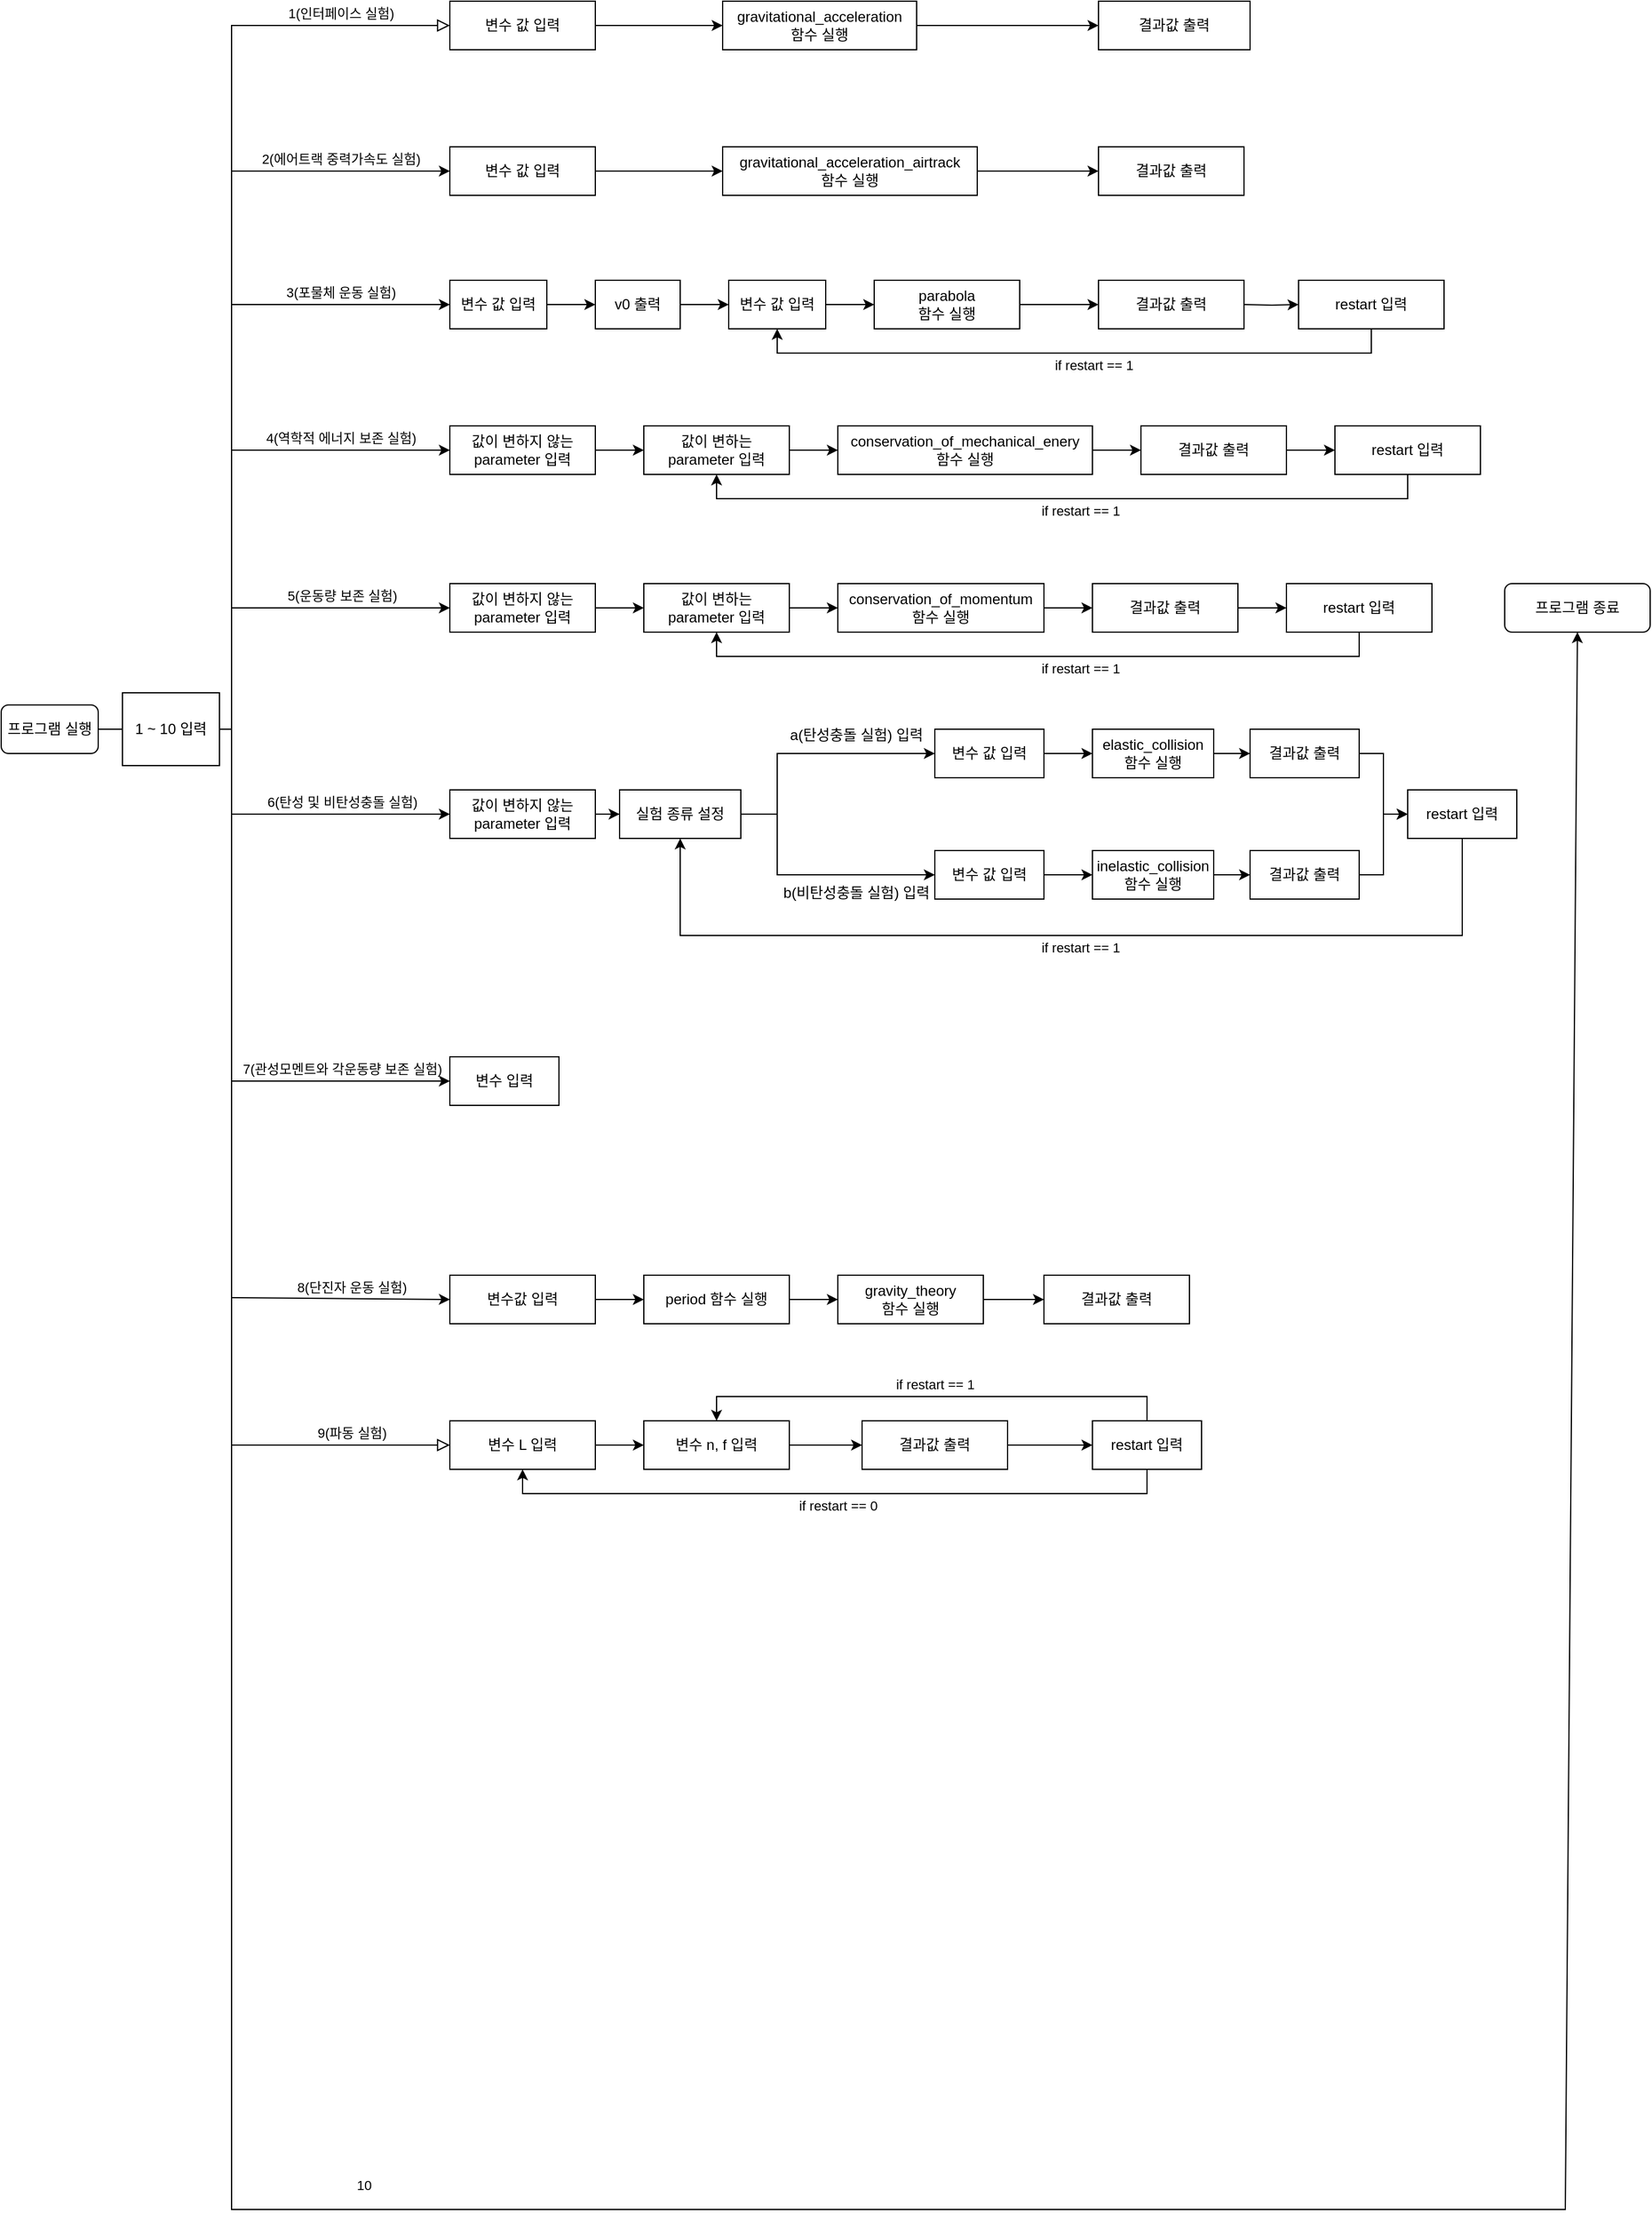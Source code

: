 <mxfile version="24.2.3" type="github">
  <diagram id="C5RBs43oDa-KdzZeNtuy" name="Page-1">
    <mxGraphModel dx="1603" dy="894" grid="1" gridSize="10" guides="1" tooltips="1" connect="1" arrows="1" fold="1" page="1" pageScale="1" pageWidth="690" pageHeight="980" math="0" shadow="0">
      <root>
        <mxCell id="WIyWlLk6GJQsqaUBKTNV-0" />
        <mxCell id="WIyWlLk6GJQsqaUBKTNV-1" parent="WIyWlLk6GJQsqaUBKTNV-0" />
        <mxCell id="WIyWlLk6GJQsqaUBKTNV-2" value="" style="rounded=0;html=1;jettySize=auto;orthogonalLoop=1;fontSize=11;endArrow=block;endFill=0;endSize=8;strokeWidth=1;shadow=0;labelBackgroundColor=none;edgeStyle=orthogonalEdgeStyle;" parent="WIyWlLk6GJQsqaUBKTNV-1" source="WIyWlLk6GJQsqaUBKTNV-3" edge="1">
          <mxGeometry relative="1" as="geometry">
            <mxPoint x="160" y="690" as="targetPoint" />
          </mxGeometry>
        </mxCell>
        <mxCell id="WIyWlLk6GJQsqaUBKTNV-3" value="프로그램 실행" style="rounded=1;whiteSpace=wrap;html=1;fontSize=12;glass=0;strokeWidth=1;shadow=0;" parent="WIyWlLk6GJQsqaUBKTNV-1" vertex="1">
          <mxGeometry x="10" y="670" width="80" height="40" as="geometry" />
        </mxCell>
        <mxCell id="WIyWlLk6GJQsqaUBKTNV-5" value="" style="edgeStyle=orthogonalEdgeStyle;rounded=0;html=1;jettySize=auto;orthogonalLoop=1;fontSize=11;endArrow=block;endFill=0;endSize=8;strokeWidth=1;shadow=0;labelBackgroundColor=none;entryX=0;entryY=0.5;entryDx=0;entryDy=0;exitX=1;exitY=0.5;exitDx=0;exitDy=0;" parent="WIyWlLk6GJQsqaUBKTNV-1" edge="1" target="WIyWlLk6GJQsqaUBKTNV-7" source="vzKUUmcyO4X9Xhw-Ob6t-32">
          <mxGeometry y="10" relative="1" as="geometry">
            <mxPoint as="offset" />
            <mxPoint x="200" y="560" as="sourcePoint" />
            <mxPoint x="280" y="110" as="targetPoint" />
            <Array as="points">
              <mxPoint x="200" y="690" />
              <mxPoint x="200" y="110" />
            </Array>
          </mxGeometry>
        </mxCell>
        <mxCell id="vzKUUmcyO4X9Xhw-Ob6t-40" style="edgeStyle=orthogonalEdgeStyle;rounded=0;orthogonalLoop=1;jettySize=auto;html=1;exitX=1;exitY=0.5;exitDx=0;exitDy=0;entryX=0;entryY=0.5;entryDx=0;entryDy=0;" parent="WIyWlLk6GJQsqaUBKTNV-1" source="WIyWlLk6GJQsqaUBKTNV-7" target="vzKUUmcyO4X9Xhw-Ob6t-39" edge="1">
          <mxGeometry relative="1" as="geometry" />
        </mxCell>
        <mxCell id="WIyWlLk6GJQsqaUBKTNV-7" value="변수 값 입력" style="rounded=0;whiteSpace=wrap;html=1;fontSize=12;glass=0;strokeWidth=1;shadow=0;" parent="WIyWlLk6GJQsqaUBKTNV-1" vertex="1">
          <mxGeometry x="380" y="90" width="120" height="40" as="geometry" />
        </mxCell>
        <mxCell id="vzKUUmcyO4X9Xhw-Ob6t-4" value="" style="rounded=0;html=1;jettySize=auto;orthogonalLoop=1;fontSize=11;endArrow=block;endFill=0;endSize=8;strokeWidth=1;shadow=0;labelBackgroundColor=none;edgeStyle=orthogonalEdgeStyle;exitX=1;exitY=0.5;exitDx=0;exitDy=0;entryX=0;entryY=0.5;entryDx=0;entryDy=0;" parent="WIyWlLk6GJQsqaUBKTNV-1" source="vzKUUmcyO4X9Xhw-Ob6t-32" target="vzKUUmcyO4X9Xhw-Ob6t-3" edge="1">
          <mxGeometry y="20" relative="1" as="geometry">
            <mxPoint as="offset" />
            <mxPoint x="200" y="720" as="sourcePoint" />
            <mxPoint x="130" y="190" as="targetPoint" />
            <Array as="points">
              <mxPoint x="200" y="690" />
              <mxPoint x="200" y="1280" />
            </Array>
          </mxGeometry>
        </mxCell>
        <mxCell id="ZHszuMVohtlVknCxv1Yf-81" style="edgeStyle=orthogonalEdgeStyle;rounded=0;orthogonalLoop=1;jettySize=auto;html=1;entryX=0;entryY=0.5;entryDx=0;entryDy=0;" edge="1" parent="WIyWlLk6GJQsqaUBKTNV-1" source="vzKUUmcyO4X9Xhw-Ob6t-3" target="ZHszuMVohtlVknCxv1Yf-80">
          <mxGeometry relative="1" as="geometry" />
        </mxCell>
        <mxCell id="vzKUUmcyO4X9Xhw-Ob6t-3" value="변수 L 입력" style="rounded=0;whiteSpace=wrap;html=1;fontSize=12;glass=0;strokeWidth=1;shadow=0;" parent="WIyWlLk6GJQsqaUBKTNV-1" vertex="1">
          <mxGeometry x="380" y="1260" width="120" height="40" as="geometry" />
        </mxCell>
        <mxCell id="ZHszuMVohtlVknCxv1Yf-7" style="edgeStyle=orthogonalEdgeStyle;rounded=0;orthogonalLoop=1;jettySize=auto;html=1;exitX=1;exitY=0.5;exitDx=0;exitDy=0;entryX=0;entryY=0.5;entryDx=0;entryDy=0;" edge="1" parent="WIyWlLk6GJQsqaUBKTNV-1" source="vzKUUmcyO4X9Xhw-Ob6t-5" target="ZHszuMVohtlVknCxv1Yf-9">
          <mxGeometry relative="1" as="geometry">
            <mxPoint x="570" y="340" as="targetPoint" />
          </mxGeometry>
        </mxCell>
        <mxCell id="vzKUUmcyO4X9Xhw-Ob6t-5" value="변수 값 입력" style="rounded=0;whiteSpace=wrap;html=1;fontSize=12;glass=0;strokeWidth=1;shadow=0;" parent="WIyWlLk6GJQsqaUBKTNV-1" vertex="1">
          <mxGeometry x="380" y="320" width="80" height="40" as="geometry" />
        </mxCell>
        <mxCell id="vzKUUmcyO4X9Xhw-Ob6t-6" value="변수 입력" style="rounded=0;whiteSpace=wrap;html=1;fontSize=12;glass=0;strokeWidth=1;shadow=0;" parent="WIyWlLk6GJQsqaUBKTNV-1" vertex="1">
          <mxGeometry x="380" y="960" width="90" height="40" as="geometry" />
        </mxCell>
        <mxCell id="vzKUUmcyO4X9Xhw-Ob6t-44" style="edgeStyle=orthogonalEdgeStyle;rounded=0;orthogonalLoop=1;jettySize=auto;html=1;exitX=1;exitY=0.5;exitDx=0;exitDy=0;entryX=0;entryY=0.5;entryDx=0;entryDy=0;" parent="WIyWlLk6GJQsqaUBKTNV-1" source="vzKUUmcyO4X9Xhw-Ob6t-7" target="vzKUUmcyO4X9Xhw-Ob6t-43" edge="1">
          <mxGeometry relative="1" as="geometry" />
        </mxCell>
        <mxCell id="vzKUUmcyO4X9Xhw-Ob6t-7" value="변수 값 입력" style="rounded=0;whiteSpace=wrap;html=1;fontSize=12;glass=0;strokeWidth=1;shadow=0;" parent="WIyWlLk6GJQsqaUBKTNV-1" vertex="1">
          <mxGeometry x="380" y="210" width="120" height="40" as="geometry" />
        </mxCell>
        <mxCell id="ZHszuMVohtlVknCxv1Yf-56" style="edgeStyle=orthogonalEdgeStyle;rounded=0;orthogonalLoop=1;jettySize=auto;html=1;entryX=0;entryY=0.5;entryDx=0;entryDy=0;" edge="1" parent="WIyWlLk6GJQsqaUBKTNV-1" source="vzKUUmcyO4X9Xhw-Ob6t-8" target="ZHszuMVohtlVknCxv1Yf-55">
          <mxGeometry relative="1" as="geometry" />
        </mxCell>
        <mxCell id="vzKUUmcyO4X9Xhw-Ob6t-8" value="&lt;div&gt;값이 변하지 않는&lt;/div&gt;&lt;div&gt;parameter 입력&lt;br&gt;&lt;/div&gt;" style="rounded=0;whiteSpace=wrap;html=1;fontSize=12;glass=0;strokeWidth=1;shadow=0;" parent="WIyWlLk6GJQsqaUBKTNV-1" vertex="1">
          <mxGeometry x="380" y="740" width="120" height="40" as="geometry" />
        </mxCell>
        <mxCell id="ZHszuMVohtlVknCxv1Yf-74" style="edgeStyle=orthogonalEdgeStyle;rounded=0;orthogonalLoop=1;jettySize=auto;html=1;entryX=0;entryY=0.5;entryDx=0;entryDy=0;" edge="1" parent="WIyWlLk6GJQsqaUBKTNV-1" source="vzKUUmcyO4X9Xhw-Ob6t-10" target="ZHszuMVohtlVknCxv1Yf-73">
          <mxGeometry relative="1" as="geometry" />
        </mxCell>
        <mxCell id="vzKUUmcyO4X9Xhw-Ob6t-10" value="변수값 입력" style="rounded=0;whiteSpace=wrap;html=1;fontSize=12;glass=0;strokeWidth=1;shadow=0;" parent="WIyWlLk6GJQsqaUBKTNV-1" vertex="1">
          <mxGeometry x="380" y="1140" width="120" height="40" as="geometry" />
        </mxCell>
        <mxCell id="ZHszuMVohtlVknCxv1Yf-26" style="edgeStyle=orthogonalEdgeStyle;rounded=0;orthogonalLoop=1;jettySize=auto;html=1;exitX=1;exitY=0.5;exitDx=0;exitDy=0;entryX=0;entryY=0.5;entryDx=0;entryDy=0;" edge="1" parent="WIyWlLk6GJQsqaUBKTNV-1" source="vzKUUmcyO4X9Xhw-Ob6t-11" target="ZHszuMVohtlVknCxv1Yf-23">
          <mxGeometry relative="1" as="geometry" />
        </mxCell>
        <mxCell id="vzKUUmcyO4X9Xhw-Ob6t-11" value="&lt;div&gt;값이 변하지 않는&lt;/div&gt;&lt;div&gt;parameter 입력&lt;br&gt;&lt;/div&gt;" style="rounded=0;whiteSpace=wrap;html=1;fontSize=12;glass=0;strokeWidth=1;shadow=0;" parent="WIyWlLk6GJQsqaUBKTNV-1" vertex="1">
          <mxGeometry x="380" y="440" width="120" height="40" as="geometry" />
        </mxCell>
        <mxCell id="vzKUUmcyO4X9Xhw-Ob6t-16" value="" style="endArrow=classic;html=1;rounded=0;entryX=0;entryY=0.5;entryDx=0;entryDy=0;" parent="WIyWlLk6GJQsqaUBKTNV-1" target="vzKUUmcyO4X9Xhw-Ob6t-7" edge="1">
          <mxGeometry width="50" height="50" relative="1" as="geometry">
            <mxPoint x="200" y="230" as="sourcePoint" />
            <mxPoint x="440" y="620" as="targetPoint" />
          </mxGeometry>
        </mxCell>
        <mxCell id="vzKUUmcyO4X9Xhw-Ob6t-18" value="2(에어트랙 중력가속도 실험)" style="edgeLabel;html=1;align=center;verticalAlign=middle;resizable=0;points=[];fontSize=11;" parent="vzKUUmcyO4X9Xhw-Ob6t-16" vertex="1" connectable="0">
          <mxGeometry x="0.375" y="1" relative="1" as="geometry">
            <mxPoint x="-34" y="-9" as="offset" />
          </mxGeometry>
        </mxCell>
        <mxCell id="vzKUUmcyO4X9Xhw-Ob6t-24" value="&lt;font style=&quot;font-size: 11px;&quot;&gt;1(인터페이스 실험)&lt;br&gt;&lt;/font&gt;" style="edgeLabel;html=1;align=center;verticalAlign=middle;resizable=0;points=[];" parent="vzKUUmcyO4X9Xhw-Ob6t-16" vertex="1" connectable="0">
          <mxGeometry x="0.375" y="1" relative="1" as="geometry">
            <mxPoint x="-34" y="-129" as="offset" />
          </mxGeometry>
        </mxCell>
        <mxCell id="vzKUUmcyO4X9Xhw-Ob6t-26" value="4(역학적 에너지 보존 실험)" style="edgeLabel;html=1;align=center;verticalAlign=middle;resizable=0;points=[];" parent="vzKUUmcyO4X9Xhw-Ob6t-16" vertex="1" connectable="0">
          <mxGeometry x="0.375" y="1" relative="1" as="geometry">
            <mxPoint x="-34" y="221" as="offset" />
          </mxGeometry>
        </mxCell>
        <mxCell id="vzKUUmcyO4X9Xhw-Ob6t-27" value="5(운동량 보존 실험)" style="edgeLabel;html=1;align=center;verticalAlign=middle;resizable=0;points=[];" parent="vzKUUmcyO4X9Xhw-Ob6t-16" vertex="1" connectable="0">
          <mxGeometry x="0.375" y="1" relative="1" as="geometry">
            <mxPoint x="-33" y="351" as="offset" />
          </mxGeometry>
        </mxCell>
        <mxCell id="vzKUUmcyO4X9Xhw-Ob6t-28" value="6(탄성 및 비탄성충돌 실험)" style="edgeLabel;html=1;align=center;verticalAlign=middle;resizable=0;points=[];" parent="vzKUUmcyO4X9Xhw-Ob6t-16" vertex="1" connectable="0">
          <mxGeometry x="0.375" y="1" relative="1" as="geometry">
            <mxPoint x="-33" y="521" as="offset" />
          </mxGeometry>
        </mxCell>
        <mxCell id="vzKUUmcyO4X9Xhw-Ob6t-29" value="7(관성모멘트와 각운동량 보존 실험)" style="edgeLabel;html=1;align=center;verticalAlign=middle;resizable=0;points=[];" parent="vzKUUmcyO4X9Xhw-Ob6t-16" vertex="1" connectable="0">
          <mxGeometry x="0.375" y="1" relative="1" as="geometry">
            <mxPoint x="-33" y="741" as="offset" />
          </mxGeometry>
        </mxCell>
        <mxCell id="vzKUUmcyO4X9Xhw-Ob6t-30" value="8(단진자 운동 실험)" style="edgeLabel;html=1;align=center;verticalAlign=middle;resizable=0;points=[];" parent="vzKUUmcyO4X9Xhw-Ob6t-16" vertex="1" connectable="0">
          <mxGeometry x="0.375" y="1" relative="1" as="geometry">
            <mxPoint x="-25" y="921" as="offset" />
          </mxGeometry>
        </mxCell>
        <mxCell id="vzKUUmcyO4X9Xhw-Ob6t-31" value="9(파동 실험)" style="edgeLabel;html=1;align=center;verticalAlign=middle;resizable=0;points=[];" parent="vzKUUmcyO4X9Xhw-Ob6t-16" vertex="1" connectable="0">
          <mxGeometry x="0.375" y="1" relative="1" as="geometry">
            <mxPoint x="-25" y="1041" as="offset" />
          </mxGeometry>
        </mxCell>
        <mxCell id="vzKUUmcyO4X9Xhw-Ob6t-25" value="3(포물체 운동 실험)" style="edgeLabel;html=1;align=center;verticalAlign=middle;resizable=0;points=[];" parent="vzKUUmcyO4X9Xhw-Ob6t-16" vertex="1" connectable="0">
          <mxGeometry x="0.375" y="1" relative="1" as="geometry">
            <mxPoint x="-34" y="101" as="offset" />
          </mxGeometry>
        </mxCell>
        <mxCell id="vzKUUmcyO4X9Xhw-Ob6t-38" value="10" style="edgeLabel;html=1;align=center;verticalAlign=middle;resizable=0;points=[];" parent="vzKUUmcyO4X9Xhw-Ob6t-16" vertex="1" connectable="0">
          <mxGeometry x="0.375" y="1" relative="1" as="geometry">
            <mxPoint x="-15" y="1661" as="offset" />
          </mxGeometry>
        </mxCell>
        <mxCell id="vzKUUmcyO4X9Xhw-Ob6t-17" value="" style="endArrow=classic;html=1;rounded=0;entryX=0;entryY=0.5;entryDx=0;entryDy=0;" parent="WIyWlLk6GJQsqaUBKTNV-1" edge="1" target="vzKUUmcyO4X9Xhw-Ob6t-5">
          <mxGeometry width="50" height="50" relative="1" as="geometry">
            <mxPoint x="200" y="340" as="sourcePoint" />
            <mxPoint x="280" y="343.5" as="targetPoint" />
          </mxGeometry>
        </mxCell>
        <mxCell id="vzKUUmcyO4X9Xhw-Ob6t-19" value="" style="endArrow=classic;html=1;rounded=0;entryX=0;entryY=0.5;entryDx=0;entryDy=0;" parent="WIyWlLk6GJQsqaUBKTNV-1" target="ZHszuMVohtlVknCxv1Yf-34" edge="1">
          <mxGeometry width="50" height="50" relative="1" as="geometry">
            <mxPoint x="200" y="590" as="sourcePoint" />
            <mxPoint x="380" y="590" as="targetPoint" />
          </mxGeometry>
        </mxCell>
        <mxCell id="vzKUUmcyO4X9Xhw-Ob6t-20" value="" style="endArrow=classic;html=1;rounded=0;entryX=0;entryY=0.5;entryDx=0;entryDy=0;" parent="WIyWlLk6GJQsqaUBKTNV-1" edge="1" target="vzKUUmcyO4X9Xhw-Ob6t-11">
          <mxGeometry width="50" height="50" relative="1" as="geometry">
            <mxPoint x="200" y="460" as="sourcePoint" />
            <mxPoint x="280" y="464.5" as="targetPoint" />
          </mxGeometry>
        </mxCell>
        <mxCell id="vzKUUmcyO4X9Xhw-Ob6t-21" value="" style="endArrow=classic;html=1;rounded=0;entryX=0;entryY=0.5;entryDx=0;entryDy=0;" parent="WIyWlLk6GJQsqaUBKTNV-1" edge="1" target="vzKUUmcyO4X9Xhw-Ob6t-8">
          <mxGeometry width="50" height="50" relative="1" as="geometry">
            <mxPoint x="200" y="760" as="sourcePoint" />
            <mxPoint x="280" y="756.5" as="targetPoint" />
          </mxGeometry>
        </mxCell>
        <mxCell id="vzKUUmcyO4X9Xhw-Ob6t-22" value="" style="endArrow=classic;html=1;rounded=0;entryX=0;entryY=0.5;entryDx=0;entryDy=0;" parent="WIyWlLk6GJQsqaUBKTNV-1" edge="1" target="vzKUUmcyO4X9Xhw-Ob6t-6">
          <mxGeometry width="50" height="50" relative="1" as="geometry">
            <mxPoint x="200" y="980" as="sourcePoint" />
            <mxPoint x="280" y="978.5" as="targetPoint" />
          </mxGeometry>
        </mxCell>
        <mxCell id="vzKUUmcyO4X9Xhw-Ob6t-23" value="" style="endArrow=classic;html=1;rounded=0;entryX=0;entryY=0.5;entryDx=0;entryDy=0;" parent="WIyWlLk6GJQsqaUBKTNV-1" edge="1" target="vzKUUmcyO4X9Xhw-Ob6t-10">
          <mxGeometry width="50" height="50" relative="1" as="geometry">
            <mxPoint x="200" y="1158.5" as="sourcePoint" />
            <mxPoint x="280" y="1159.5" as="targetPoint" />
          </mxGeometry>
        </mxCell>
        <mxCell id="vzKUUmcyO4X9Xhw-Ob6t-32" value="1 ~ 10 입력" style="rounded=0;whiteSpace=wrap;html=1;" parent="WIyWlLk6GJQsqaUBKTNV-1" vertex="1">
          <mxGeometry x="110" y="660" width="80" height="60" as="geometry" />
        </mxCell>
        <mxCell id="vzKUUmcyO4X9Xhw-Ob6t-33" value="프로그램 종료" style="rounded=1;whiteSpace=wrap;html=1;fontSize=12;glass=0;strokeWidth=1;shadow=0;" parent="WIyWlLk6GJQsqaUBKTNV-1" vertex="1">
          <mxGeometry x="1250" y="570" width="120" height="40" as="geometry" />
        </mxCell>
        <mxCell id="vzKUUmcyO4X9Xhw-Ob6t-34" value="" style="endArrow=classic;html=1;rounded=0;entryX=0.5;entryY=1;entryDx=0;entryDy=0;" parent="WIyWlLk6GJQsqaUBKTNV-1" target="vzKUUmcyO4X9Xhw-Ob6t-33" edge="1">
          <mxGeometry width="50" height="50" relative="1" as="geometry">
            <mxPoint x="200" y="690" as="sourcePoint" />
            <mxPoint x="400" y="880" as="targetPoint" />
            <Array as="points">
              <mxPoint x="200" y="1910" />
              <mxPoint x="1300" y="1910" />
            </Array>
          </mxGeometry>
        </mxCell>
        <mxCell id="ZHszuMVohtlVknCxv1Yf-1" value="" style="edgeStyle=orthogonalEdgeStyle;rounded=0;orthogonalLoop=1;jettySize=auto;html=1;entryX=0;entryY=0.5;entryDx=0;entryDy=0;" edge="1" parent="WIyWlLk6GJQsqaUBKTNV-1" source="vzKUUmcyO4X9Xhw-Ob6t-39" target="ZHszuMVohtlVknCxv1Yf-2">
          <mxGeometry relative="1" as="geometry">
            <mxPoint x="915" y="110" as="targetPoint" />
          </mxGeometry>
        </mxCell>
        <mxCell id="vzKUUmcyO4X9Xhw-Ob6t-39" value="gravitational_acceleration&lt;div&gt;함수 실행&lt;br&gt;&lt;/div&gt;" style="rounded=0;whiteSpace=wrap;html=1;fontSize=12;glass=0;strokeWidth=1;shadow=0;" parent="WIyWlLk6GJQsqaUBKTNV-1" vertex="1">
          <mxGeometry x="605" y="90" width="160" height="40" as="geometry" />
        </mxCell>
        <mxCell id="ZHszuMVohtlVknCxv1Yf-4" style="edgeStyle=orthogonalEdgeStyle;rounded=0;orthogonalLoop=1;jettySize=auto;html=1;exitX=1;exitY=0.5;exitDx=0;exitDy=0;entryX=0;entryY=0.5;entryDx=0;entryDy=0;" edge="1" parent="WIyWlLk6GJQsqaUBKTNV-1" source="vzKUUmcyO4X9Xhw-Ob6t-43" target="ZHszuMVohtlVknCxv1Yf-3">
          <mxGeometry relative="1" as="geometry" />
        </mxCell>
        <mxCell id="vzKUUmcyO4X9Xhw-Ob6t-43" value="&lt;div&gt;gravitational_acceleration_airtrack&lt;br&gt;&lt;/div&gt;&lt;div&gt;함수 실행&lt;br&gt;&lt;/div&gt;" style="rounded=0;whiteSpace=wrap;html=1;fontSize=12;glass=0;strokeWidth=1;shadow=0;" parent="WIyWlLk6GJQsqaUBKTNV-1" vertex="1">
          <mxGeometry x="605" y="210" width="210" height="40" as="geometry" />
        </mxCell>
        <mxCell id="ZHszuMVohtlVknCxv1Yf-2" value="결과값 출력" style="rounded=0;whiteSpace=wrap;html=1;fontSize=12;glass=0;strokeWidth=1;shadow=0;" vertex="1" parent="WIyWlLk6GJQsqaUBKTNV-1">
          <mxGeometry x="915" y="90" width="125" height="40" as="geometry" />
        </mxCell>
        <mxCell id="ZHszuMVohtlVknCxv1Yf-3" value="결과값 출력" style="rounded=0;whiteSpace=wrap;html=1;fontSize=12;glass=0;strokeWidth=1;shadow=0;" vertex="1" parent="WIyWlLk6GJQsqaUBKTNV-1">
          <mxGeometry x="915" y="210" width="120" height="40" as="geometry" />
        </mxCell>
        <mxCell id="ZHszuMVohtlVknCxv1Yf-8" style="edgeStyle=orthogonalEdgeStyle;rounded=0;orthogonalLoop=1;jettySize=auto;html=1;exitX=1;exitY=0.5;exitDx=0;exitDy=0;entryX=0;entryY=0.5;entryDx=0;entryDy=0;" edge="1" parent="WIyWlLk6GJQsqaUBKTNV-1" source="ZHszuMVohtlVknCxv1Yf-5" target="ZHszuMVohtlVknCxv1Yf-22">
          <mxGeometry relative="1" as="geometry">
            <mxPoint x="910" y="340" as="targetPoint" />
          </mxGeometry>
        </mxCell>
        <mxCell id="ZHszuMVohtlVknCxv1Yf-5" value="&lt;div&gt;parabola&lt;/div&gt;&lt;div&gt;함수 실행&lt;/div&gt;" style="rounded=0;whiteSpace=wrap;html=1;fontSize=12;glass=0;strokeWidth=1;shadow=0;" vertex="1" parent="WIyWlLk6GJQsqaUBKTNV-1">
          <mxGeometry x="730" y="320" width="120" height="40" as="geometry" />
        </mxCell>
        <mxCell id="ZHszuMVohtlVknCxv1Yf-17" style="edgeStyle=orthogonalEdgeStyle;rounded=0;orthogonalLoop=1;jettySize=auto;html=1;exitX=0.5;exitY=1;exitDx=0;exitDy=0;entryX=0.5;entryY=1;entryDx=0;entryDy=0;" edge="1" parent="WIyWlLk6GJQsqaUBKTNV-1" source="ZHszuMVohtlVknCxv1Yf-20" target="ZHszuMVohtlVknCxv1Yf-11">
          <mxGeometry relative="1" as="geometry" />
        </mxCell>
        <mxCell id="ZHszuMVohtlVknCxv1Yf-18" value="if restart == 1" style="edgeLabel;html=1;align=center;verticalAlign=middle;resizable=0;points=[];" vertex="1" connectable="0" parent="ZHszuMVohtlVknCxv1Yf-17">
          <mxGeometry x="-0.097" y="-1" relative="1" as="geometry">
            <mxPoint x="-10" y="11" as="offset" />
          </mxGeometry>
        </mxCell>
        <mxCell id="ZHszuMVohtlVknCxv1Yf-32" value="if restart == 1" style="edgeLabel;html=1;align=center;verticalAlign=middle;resizable=0;points=[];" vertex="1" connectable="0" parent="ZHszuMVohtlVknCxv1Yf-17">
          <mxGeometry x="-0.097" y="-1" relative="1" as="geometry">
            <mxPoint x="-21" y="131" as="offset" />
          </mxGeometry>
        </mxCell>
        <mxCell id="ZHszuMVohtlVknCxv1Yf-72" value="if restart == 1" style="edgeLabel;html=1;align=center;verticalAlign=middle;resizable=0;points=[];" vertex="1" connectable="0" parent="ZHszuMVohtlVknCxv1Yf-17">
          <mxGeometry x="-0.097" y="-1" relative="1" as="geometry">
            <mxPoint x="-21" y="491" as="offset" />
          </mxGeometry>
        </mxCell>
        <mxCell id="ZHszuMVohtlVknCxv1Yf-79" value="if restart == 1" style="edgeLabel;html=1;align=center;verticalAlign=middle;resizable=0;points=[];" vertex="1" connectable="0" parent="ZHszuMVohtlVknCxv1Yf-17">
          <mxGeometry x="-0.097" y="-1" relative="1" as="geometry">
            <mxPoint x="-21" y="261" as="offset" />
          </mxGeometry>
        </mxCell>
        <mxCell id="ZHszuMVohtlVknCxv1Yf-88" value="if restart == 1" style="edgeLabel;html=1;align=center;verticalAlign=middle;resizable=0;points=[];" vertex="1" connectable="0" parent="ZHszuMVohtlVknCxv1Yf-17">
          <mxGeometry x="-0.097" y="-1" relative="1" as="geometry">
            <mxPoint x="-141" y="851" as="offset" />
          </mxGeometry>
        </mxCell>
        <mxCell id="ZHszuMVohtlVknCxv1Yf-89" value="if restart == 0" style="edgeLabel;html=1;align=center;verticalAlign=middle;resizable=0;points=[];" vertex="1" connectable="0" parent="ZHszuMVohtlVknCxv1Yf-17">
          <mxGeometry x="-0.097" y="-1" relative="1" as="geometry">
            <mxPoint x="-221" y="951" as="offset" />
          </mxGeometry>
        </mxCell>
        <mxCell id="ZHszuMVohtlVknCxv1Yf-21" style="edgeStyle=orthogonalEdgeStyle;rounded=0;orthogonalLoop=1;jettySize=auto;html=1;entryX=0;entryY=0.5;entryDx=0;entryDy=0;" edge="1" parent="WIyWlLk6GJQsqaUBKTNV-1" target="ZHszuMVohtlVknCxv1Yf-20">
          <mxGeometry relative="1" as="geometry">
            <mxPoint x="1035" y="340" as="sourcePoint" />
          </mxGeometry>
        </mxCell>
        <mxCell id="ZHszuMVohtlVknCxv1Yf-12" style="edgeStyle=orthogonalEdgeStyle;rounded=0;orthogonalLoop=1;jettySize=auto;html=1;entryX=0;entryY=0.5;entryDx=0;entryDy=0;" edge="1" parent="WIyWlLk6GJQsqaUBKTNV-1" source="ZHszuMVohtlVknCxv1Yf-9" target="ZHszuMVohtlVknCxv1Yf-11">
          <mxGeometry relative="1" as="geometry" />
        </mxCell>
        <mxCell id="ZHszuMVohtlVknCxv1Yf-9" value="v0 출력" style="rounded=0;whiteSpace=wrap;html=1;fontSize=12;glass=0;strokeWidth=1;shadow=0;" vertex="1" parent="WIyWlLk6GJQsqaUBKTNV-1">
          <mxGeometry x="500" y="320" width="70" height="40" as="geometry" />
        </mxCell>
        <mxCell id="ZHszuMVohtlVknCxv1Yf-14" style="edgeStyle=orthogonalEdgeStyle;rounded=0;orthogonalLoop=1;jettySize=auto;html=1;exitX=1;exitY=0.5;exitDx=0;exitDy=0;entryX=0;entryY=0.5;entryDx=0;entryDy=0;" edge="1" parent="WIyWlLk6GJQsqaUBKTNV-1" source="ZHszuMVohtlVknCxv1Yf-11" target="ZHszuMVohtlVknCxv1Yf-5">
          <mxGeometry relative="1" as="geometry" />
        </mxCell>
        <mxCell id="ZHszuMVohtlVknCxv1Yf-11" value="변수 값 입력" style="rounded=0;whiteSpace=wrap;html=1;fontSize=12;glass=0;strokeWidth=1;shadow=0;" vertex="1" parent="WIyWlLk6GJQsqaUBKTNV-1">
          <mxGeometry x="610" y="320" width="80" height="40" as="geometry" />
        </mxCell>
        <mxCell id="ZHszuMVohtlVknCxv1Yf-20" value="restart 입력" style="rounded=0;whiteSpace=wrap;html=1;fontSize=12;glass=0;strokeWidth=1;shadow=0;" vertex="1" parent="WIyWlLk6GJQsqaUBKTNV-1">
          <mxGeometry x="1080" y="320" width="120" height="40" as="geometry" />
        </mxCell>
        <mxCell id="ZHszuMVohtlVknCxv1Yf-22" value="결과값 출력" style="rounded=0;whiteSpace=wrap;html=1;fontSize=12;glass=0;strokeWidth=1;shadow=0;" vertex="1" parent="WIyWlLk6GJQsqaUBKTNV-1">
          <mxGeometry x="915" y="320" width="120" height="40" as="geometry" />
        </mxCell>
        <mxCell id="ZHszuMVohtlVknCxv1Yf-28" style="edgeStyle=orthogonalEdgeStyle;rounded=0;orthogonalLoop=1;jettySize=auto;html=1;exitX=1;exitY=0.5;exitDx=0;exitDy=0;entryX=0;entryY=0.5;entryDx=0;entryDy=0;" edge="1" parent="WIyWlLk6GJQsqaUBKTNV-1" source="ZHszuMVohtlVknCxv1Yf-23" target="ZHszuMVohtlVknCxv1Yf-24">
          <mxGeometry relative="1" as="geometry" />
        </mxCell>
        <mxCell id="ZHszuMVohtlVknCxv1Yf-23" value="&lt;div&gt;값이 변하는&lt;/div&gt;&lt;div&gt;parameter 입력&lt;br&gt;&lt;/div&gt;" style="rounded=0;whiteSpace=wrap;html=1;fontSize=12;glass=0;strokeWidth=1;shadow=0;" vertex="1" parent="WIyWlLk6GJQsqaUBKTNV-1">
          <mxGeometry x="540" y="440" width="120" height="40" as="geometry" />
        </mxCell>
        <mxCell id="ZHszuMVohtlVknCxv1Yf-29" style="edgeStyle=orthogonalEdgeStyle;rounded=0;orthogonalLoop=1;jettySize=auto;html=1;exitX=1;exitY=0.5;exitDx=0;exitDy=0;entryX=0;entryY=0.5;entryDx=0;entryDy=0;" edge="1" parent="WIyWlLk6GJQsqaUBKTNV-1" source="ZHszuMVohtlVknCxv1Yf-24" target="ZHszuMVohtlVknCxv1Yf-25">
          <mxGeometry relative="1" as="geometry" />
        </mxCell>
        <mxCell id="ZHszuMVohtlVknCxv1Yf-24" value="&lt;div&gt;conservation_of_mechanical_enery&lt;/div&gt;&lt;div&gt;함수 실행&lt;br&gt;&lt;/div&gt;" style="rounded=0;whiteSpace=wrap;html=1;fontSize=12;glass=0;strokeWidth=1;shadow=0;" vertex="1" parent="WIyWlLk6GJQsqaUBKTNV-1">
          <mxGeometry x="700" y="440" width="210" height="40" as="geometry" />
        </mxCell>
        <mxCell id="ZHszuMVohtlVknCxv1Yf-30" style="edgeStyle=orthogonalEdgeStyle;rounded=0;orthogonalLoop=1;jettySize=auto;html=1;exitX=1;exitY=0.5;exitDx=0;exitDy=0;entryX=0;entryY=0.5;entryDx=0;entryDy=0;" edge="1" parent="WIyWlLk6GJQsqaUBKTNV-1" source="ZHszuMVohtlVknCxv1Yf-25" target="ZHszuMVohtlVknCxv1Yf-27">
          <mxGeometry relative="1" as="geometry" />
        </mxCell>
        <mxCell id="ZHszuMVohtlVknCxv1Yf-25" value="결과값 출력" style="rounded=0;whiteSpace=wrap;html=1;fontSize=12;glass=0;strokeWidth=1;shadow=0;" vertex="1" parent="WIyWlLk6GJQsqaUBKTNV-1">
          <mxGeometry x="950" y="440" width="120" height="40" as="geometry" />
        </mxCell>
        <mxCell id="ZHszuMVohtlVknCxv1Yf-31" style="edgeStyle=orthogonalEdgeStyle;rounded=0;orthogonalLoop=1;jettySize=auto;html=1;exitX=0.5;exitY=1;exitDx=0;exitDy=0;entryX=0.5;entryY=1;entryDx=0;entryDy=0;" edge="1" parent="WIyWlLk6GJQsqaUBKTNV-1" source="ZHszuMVohtlVknCxv1Yf-27" target="ZHszuMVohtlVknCxv1Yf-23">
          <mxGeometry relative="1" as="geometry" />
        </mxCell>
        <mxCell id="ZHszuMVohtlVknCxv1Yf-27" value="restart 입력" style="rounded=0;whiteSpace=wrap;html=1;fontSize=12;glass=0;strokeWidth=1;shadow=0;" vertex="1" parent="WIyWlLk6GJQsqaUBKTNV-1">
          <mxGeometry x="1110" y="440" width="120" height="40" as="geometry" />
        </mxCell>
        <mxCell id="ZHszuMVohtlVknCxv1Yf-33" style="edgeStyle=orthogonalEdgeStyle;rounded=0;orthogonalLoop=1;jettySize=auto;html=1;exitX=1;exitY=0.5;exitDx=0;exitDy=0;entryX=0;entryY=0.5;entryDx=0;entryDy=0;" edge="1" source="ZHszuMVohtlVknCxv1Yf-34" target="ZHszuMVohtlVknCxv1Yf-37" parent="WIyWlLk6GJQsqaUBKTNV-1">
          <mxGeometry relative="1" as="geometry" />
        </mxCell>
        <mxCell id="ZHszuMVohtlVknCxv1Yf-34" value="&lt;div&gt;값이 변하지 않는&lt;/div&gt;&lt;div&gt;parameter 입력&lt;br&gt;&lt;/div&gt;" style="rounded=0;whiteSpace=wrap;html=1;fontSize=12;glass=0;strokeWidth=1;shadow=0;" vertex="1" parent="WIyWlLk6GJQsqaUBKTNV-1">
          <mxGeometry x="380" y="570" width="120" height="40" as="geometry" />
        </mxCell>
        <mxCell id="ZHszuMVohtlVknCxv1Yf-36" style="edgeStyle=orthogonalEdgeStyle;rounded=0;orthogonalLoop=1;jettySize=auto;html=1;exitX=1;exitY=0.5;exitDx=0;exitDy=0;entryX=0;entryY=0.5;entryDx=0;entryDy=0;" edge="1" source="ZHszuMVohtlVknCxv1Yf-37" target="ZHszuMVohtlVknCxv1Yf-39" parent="WIyWlLk6GJQsqaUBKTNV-1">
          <mxGeometry relative="1" as="geometry" />
        </mxCell>
        <mxCell id="ZHszuMVohtlVknCxv1Yf-37" value="&lt;div&gt;값이 변하는&lt;/div&gt;&lt;div&gt;parameter 입력&lt;br&gt;&lt;/div&gt;" style="rounded=0;whiteSpace=wrap;html=1;fontSize=12;glass=0;strokeWidth=1;shadow=0;" vertex="1" parent="WIyWlLk6GJQsqaUBKTNV-1">
          <mxGeometry x="540" y="570" width="120" height="40" as="geometry" />
        </mxCell>
        <mxCell id="ZHszuMVohtlVknCxv1Yf-38" style="edgeStyle=orthogonalEdgeStyle;rounded=0;orthogonalLoop=1;jettySize=auto;html=1;exitX=1;exitY=0.5;exitDx=0;exitDy=0;entryX=0;entryY=0.5;entryDx=0;entryDy=0;" edge="1" source="ZHszuMVohtlVknCxv1Yf-39" target="ZHszuMVohtlVknCxv1Yf-41" parent="WIyWlLk6GJQsqaUBKTNV-1">
          <mxGeometry relative="1" as="geometry" />
        </mxCell>
        <mxCell id="ZHszuMVohtlVknCxv1Yf-39" value="&lt;div&gt;conservation_of_momentum&lt;/div&gt;&lt;div&gt;함수 실행&lt;br&gt;&lt;/div&gt;" style="rounded=0;whiteSpace=wrap;html=1;fontSize=12;glass=0;strokeWidth=1;shadow=0;" vertex="1" parent="WIyWlLk6GJQsqaUBKTNV-1">
          <mxGeometry x="700" y="570" width="170" height="40" as="geometry" />
        </mxCell>
        <mxCell id="ZHszuMVohtlVknCxv1Yf-40" style="edgeStyle=orthogonalEdgeStyle;rounded=0;orthogonalLoop=1;jettySize=auto;html=1;exitX=1;exitY=0.5;exitDx=0;exitDy=0;entryX=0;entryY=0.5;entryDx=0;entryDy=0;" edge="1" source="ZHszuMVohtlVknCxv1Yf-41" target="ZHszuMVohtlVknCxv1Yf-43" parent="WIyWlLk6GJQsqaUBKTNV-1">
          <mxGeometry relative="1" as="geometry" />
        </mxCell>
        <mxCell id="ZHszuMVohtlVknCxv1Yf-41" value="결과값 출력" style="rounded=0;whiteSpace=wrap;html=1;fontSize=12;glass=0;strokeWidth=1;shadow=0;" vertex="1" parent="WIyWlLk6GJQsqaUBKTNV-1">
          <mxGeometry x="910" y="570" width="120" height="40" as="geometry" />
        </mxCell>
        <mxCell id="ZHszuMVohtlVknCxv1Yf-42" style="edgeStyle=orthogonalEdgeStyle;rounded=0;orthogonalLoop=1;jettySize=auto;html=1;exitX=0.5;exitY=1;exitDx=0;exitDy=0;entryX=0.5;entryY=1;entryDx=0;entryDy=0;" edge="1" source="ZHszuMVohtlVknCxv1Yf-43" target="ZHszuMVohtlVknCxv1Yf-37" parent="WIyWlLk6GJQsqaUBKTNV-1">
          <mxGeometry relative="1" as="geometry" />
        </mxCell>
        <mxCell id="ZHszuMVohtlVknCxv1Yf-43" value="restart 입력" style="rounded=0;whiteSpace=wrap;html=1;fontSize=12;glass=0;strokeWidth=1;shadow=0;" vertex="1" parent="WIyWlLk6GJQsqaUBKTNV-1">
          <mxGeometry x="1070" y="570" width="120" height="40" as="geometry" />
        </mxCell>
        <mxCell id="ZHszuMVohtlVknCxv1Yf-62" style="edgeStyle=orthogonalEdgeStyle;rounded=0;orthogonalLoop=1;jettySize=auto;html=1;entryX=0;entryY=0.5;entryDx=0;entryDy=0;" edge="1" parent="WIyWlLk6GJQsqaUBKTNV-1" source="ZHszuMVohtlVknCxv1Yf-48" target="ZHszuMVohtlVknCxv1Yf-60">
          <mxGeometry relative="1" as="geometry" />
        </mxCell>
        <mxCell id="ZHszuMVohtlVknCxv1Yf-48" value="변수 값 입력" style="rounded=0;whiteSpace=wrap;html=1;fontSize=12;glass=0;strokeWidth=1;shadow=0;" vertex="1" parent="WIyWlLk6GJQsqaUBKTNV-1">
          <mxGeometry x="780" y="690" width="90" height="40" as="geometry" />
        </mxCell>
        <mxCell id="ZHszuMVohtlVknCxv1Yf-63" style="edgeStyle=orthogonalEdgeStyle;rounded=0;orthogonalLoop=1;jettySize=auto;html=1;entryX=0;entryY=0.5;entryDx=0;entryDy=0;" edge="1" parent="WIyWlLk6GJQsqaUBKTNV-1" source="ZHszuMVohtlVknCxv1Yf-49" target="ZHszuMVohtlVknCxv1Yf-61">
          <mxGeometry relative="1" as="geometry" />
        </mxCell>
        <mxCell id="ZHszuMVohtlVknCxv1Yf-49" value="변수 값 입력" style="rounded=0;whiteSpace=wrap;html=1;fontSize=12;glass=0;strokeWidth=1;shadow=0;" vertex="1" parent="WIyWlLk6GJQsqaUBKTNV-1">
          <mxGeometry x="780" y="790" width="90" height="40" as="geometry" />
        </mxCell>
        <mxCell id="ZHszuMVohtlVknCxv1Yf-53" value="a(탄성충돌 실험) 입력" style="text;html=1;align=center;verticalAlign=middle;resizable=0;points=[];autosize=1;strokeColor=none;fillColor=none;" vertex="1" parent="WIyWlLk6GJQsqaUBKTNV-1">
          <mxGeometry x="650" y="680" width="130" height="30" as="geometry" />
        </mxCell>
        <mxCell id="ZHszuMVohtlVknCxv1Yf-54" value="b(비탄성충돌 실험) 입력" style="text;html=1;align=center;verticalAlign=middle;resizable=0;points=[];autosize=1;strokeColor=none;fillColor=none;" vertex="1" parent="WIyWlLk6GJQsqaUBKTNV-1">
          <mxGeometry x="645" y="810" width="140" height="30" as="geometry" />
        </mxCell>
        <mxCell id="ZHszuMVohtlVknCxv1Yf-58" style="edgeStyle=orthogonalEdgeStyle;rounded=0;orthogonalLoop=1;jettySize=auto;html=1;entryX=0;entryY=0.5;entryDx=0;entryDy=0;" edge="1" parent="WIyWlLk6GJQsqaUBKTNV-1" source="ZHszuMVohtlVknCxv1Yf-55" target="ZHszuMVohtlVknCxv1Yf-48">
          <mxGeometry relative="1" as="geometry">
            <Array as="points">
              <mxPoint x="650" y="760" />
              <mxPoint x="650" y="710" />
            </Array>
          </mxGeometry>
        </mxCell>
        <mxCell id="ZHszuMVohtlVknCxv1Yf-59" style="edgeStyle=orthogonalEdgeStyle;rounded=0;orthogonalLoop=1;jettySize=auto;html=1;entryX=0;entryY=0.5;entryDx=0;entryDy=0;" edge="1" parent="WIyWlLk6GJQsqaUBKTNV-1" source="ZHszuMVohtlVknCxv1Yf-55" target="ZHszuMVohtlVknCxv1Yf-49">
          <mxGeometry relative="1" as="geometry">
            <Array as="points">
              <mxPoint x="650" y="760" />
              <mxPoint x="650" y="810" />
            </Array>
          </mxGeometry>
        </mxCell>
        <mxCell id="ZHszuMVohtlVknCxv1Yf-55" value="실험 종류 설정" style="rounded=0;whiteSpace=wrap;html=1;fontSize=12;glass=0;strokeWidth=1;shadow=0;" vertex="1" parent="WIyWlLk6GJQsqaUBKTNV-1">
          <mxGeometry x="520" y="740" width="100" height="40" as="geometry" />
        </mxCell>
        <mxCell id="ZHszuMVohtlVknCxv1Yf-67" style="edgeStyle=orthogonalEdgeStyle;rounded=0;orthogonalLoop=1;jettySize=auto;html=1;entryX=0;entryY=0.5;entryDx=0;entryDy=0;" edge="1" parent="WIyWlLk6GJQsqaUBKTNV-1" source="ZHszuMVohtlVknCxv1Yf-60" target="ZHszuMVohtlVknCxv1Yf-64">
          <mxGeometry relative="1" as="geometry" />
        </mxCell>
        <mxCell id="ZHszuMVohtlVknCxv1Yf-60" value="&lt;div&gt;elastic_collision&lt;/div&gt;&lt;div&gt;함수 실행&lt;br&gt;&lt;/div&gt;" style="rounded=0;whiteSpace=wrap;html=1;fontSize=12;glass=0;strokeWidth=1;shadow=0;" vertex="1" parent="WIyWlLk6GJQsqaUBKTNV-1">
          <mxGeometry x="910" y="690" width="100" height="40" as="geometry" />
        </mxCell>
        <mxCell id="ZHszuMVohtlVknCxv1Yf-66" style="edgeStyle=orthogonalEdgeStyle;rounded=0;orthogonalLoop=1;jettySize=auto;html=1;entryX=0;entryY=0.5;entryDx=0;entryDy=0;" edge="1" parent="WIyWlLk6GJQsqaUBKTNV-1" source="ZHszuMVohtlVknCxv1Yf-61" target="ZHszuMVohtlVknCxv1Yf-65">
          <mxGeometry relative="1" as="geometry" />
        </mxCell>
        <mxCell id="ZHszuMVohtlVknCxv1Yf-61" value="&lt;div&gt;inelastic_collision&lt;/div&gt;&lt;div&gt;함수 실행&lt;br&gt;&lt;/div&gt;" style="rounded=0;whiteSpace=wrap;html=1;fontSize=12;glass=0;strokeWidth=1;shadow=0;" vertex="1" parent="WIyWlLk6GJQsqaUBKTNV-1">
          <mxGeometry x="910" y="790" width="100" height="40" as="geometry" />
        </mxCell>
        <mxCell id="ZHszuMVohtlVknCxv1Yf-70" style="edgeStyle=orthogonalEdgeStyle;rounded=0;orthogonalLoop=1;jettySize=auto;html=1;entryX=0;entryY=0.5;entryDx=0;entryDy=0;" edge="1" parent="WIyWlLk6GJQsqaUBKTNV-1" source="ZHszuMVohtlVknCxv1Yf-64" target="ZHszuMVohtlVknCxv1Yf-68">
          <mxGeometry relative="1" as="geometry" />
        </mxCell>
        <mxCell id="ZHszuMVohtlVknCxv1Yf-64" value="결과값 출력" style="rounded=0;whiteSpace=wrap;html=1;fontSize=12;glass=0;strokeWidth=1;shadow=0;" vertex="1" parent="WIyWlLk6GJQsqaUBKTNV-1">
          <mxGeometry x="1040" y="690" width="90" height="40" as="geometry" />
        </mxCell>
        <mxCell id="ZHszuMVohtlVknCxv1Yf-69" style="edgeStyle=orthogonalEdgeStyle;rounded=0;orthogonalLoop=1;jettySize=auto;html=1;entryX=0;entryY=0.5;entryDx=0;entryDy=0;" edge="1" parent="WIyWlLk6GJQsqaUBKTNV-1" source="ZHszuMVohtlVknCxv1Yf-65" target="ZHszuMVohtlVknCxv1Yf-68">
          <mxGeometry relative="1" as="geometry" />
        </mxCell>
        <mxCell id="ZHszuMVohtlVknCxv1Yf-65" value="결과값 출력" style="rounded=0;whiteSpace=wrap;html=1;fontSize=12;glass=0;strokeWidth=1;shadow=0;" vertex="1" parent="WIyWlLk6GJQsqaUBKTNV-1">
          <mxGeometry x="1040" y="790" width="90" height="40" as="geometry" />
        </mxCell>
        <mxCell id="ZHszuMVohtlVknCxv1Yf-71" style="edgeStyle=orthogonalEdgeStyle;rounded=0;orthogonalLoop=1;jettySize=auto;html=1;entryX=0.5;entryY=1;entryDx=0;entryDy=0;" edge="1" parent="WIyWlLk6GJQsqaUBKTNV-1" source="ZHszuMVohtlVknCxv1Yf-68" target="ZHszuMVohtlVknCxv1Yf-55">
          <mxGeometry relative="1" as="geometry">
            <Array as="points">
              <mxPoint x="1215" y="860" />
              <mxPoint x="570" y="860" />
            </Array>
          </mxGeometry>
        </mxCell>
        <mxCell id="ZHszuMVohtlVknCxv1Yf-68" value="restart 입력" style="rounded=0;whiteSpace=wrap;html=1;fontSize=12;glass=0;strokeWidth=1;shadow=0;" vertex="1" parent="WIyWlLk6GJQsqaUBKTNV-1">
          <mxGeometry x="1170" y="740" width="90" height="40" as="geometry" />
        </mxCell>
        <mxCell id="ZHszuMVohtlVknCxv1Yf-76" style="edgeStyle=orthogonalEdgeStyle;rounded=0;orthogonalLoop=1;jettySize=auto;html=1;entryX=0;entryY=0.5;entryDx=0;entryDy=0;" edge="1" parent="WIyWlLk6GJQsqaUBKTNV-1" source="ZHszuMVohtlVknCxv1Yf-73" target="ZHszuMVohtlVknCxv1Yf-75">
          <mxGeometry relative="1" as="geometry" />
        </mxCell>
        <mxCell id="ZHszuMVohtlVknCxv1Yf-73" value="period 함수 실행" style="rounded=0;whiteSpace=wrap;html=1;fontSize=12;glass=0;strokeWidth=1;shadow=0;" vertex="1" parent="WIyWlLk6GJQsqaUBKTNV-1">
          <mxGeometry x="540" y="1140" width="120" height="40" as="geometry" />
        </mxCell>
        <mxCell id="ZHszuMVohtlVknCxv1Yf-78" style="edgeStyle=orthogonalEdgeStyle;rounded=0;orthogonalLoop=1;jettySize=auto;html=1;entryX=0;entryY=0.5;entryDx=0;entryDy=0;" edge="1" parent="WIyWlLk6GJQsqaUBKTNV-1" source="ZHszuMVohtlVknCxv1Yf-75" target="ZHszuMVohtlVknCxv1Yf-77">
          <mxGeometry relative="1" as="geometry" />
        </mxCell>
        <mxCell id="ZHszuMVohtlVknCxv1Yf-75" value="&lt;div&gt;gravity_theory&lt;br&gt;&lt;/div&gt;&lt;div&gt;함수 실행&lt;/div&gt;" style="rounded=0;whiteSpace=wrap;html=1;fontSize=12;glass=0;strokeWidth=1;shadow=0;" vertex="1" parent="WIyWlLk6GJQsqaUBKTNV-1">
          <mxGeometry x="700" y="1140" width="120" height="40" as="geometry" />
        </mxCell>
        <mxCell id="ZHszuMVohtlVknCxv1Yf-77" value="결과값 출력" style="rounded=0;whiteSpace=wrap;html=1;fontSize=12;glass=0;strokeWidth=1;shadow=0;" vertex="1" parent="WIyWlLk6GJQsqaUBKTNV-1">
          <mxGeometry x="870" y="1140" width="120" height="40" as="geometry" />
        </mxCell>
        <mxCell id="ZHszuMVohtlVknCxv1Yf-83" style="edgeStyle=orthogonalEdgeStyle;rounded=0;orthogonalLoop=1;jettySize=auto;html=1;entryX=0;entryY=0.5;entryDx=0;entryDy=0;" edge="1" parent="WIyWlLk6GJQsqaUBKTNV-1" source="ZHszuMVohtlVknCxv1Yf-80" target="ZHszuMVohtlVknCxv1Yf-82">
          <mxGeometry relative="1" as="geometry" />
        </mxCell>
        <mxCell id="ZHszuMVohtlVknCxv1Yf-80" value="변수 n, f 입력" style="rounded=0;whiteSpace=wrap;html=1;fontSize=12;glass=0;strokeWidth=1;shadow=0;" vertex="1" parent="WIyWlLk6GJQsqaUBKTNV-1">
          <mxGeometry x="540" y="1260" width="120" height="40" as="geometry" />
        </mxCell>
        <mxCell id="ZHszuMVohtlVknCxv1Yf-85" style="edgeStyle=orthogonalEdgeStyle;rounded=0;orthogonalLoop=1;jettySize=auto;html=1;entryX=0;entryY=0.5;entryDx=0;entryDy=0;" edge="1" parent="WIyWlLk6GJQsqaUBKTNV-1" source="ZHszuMVohtlVknCxv1Yf-82" target="ZHszuMVohtlVknCxv1Yf-84">
          <mxGeometry relative="1" as="geometry" />
        </mxCell>
        <mxCell id="ZHszuMVohtlVknCxv1Yf-82" value="결과값 출력" style="rounded=0;whiteSpace=wrap;html=1;fontSize=12;glass=0;strokeWidth=1;shadow=0;" vertex="1" parent="WIyWlLk6GJQsqaUBKTNV-1">
          <mxGeometry x="720" y="1260" width="120" height="40" as="geometry" />
        </mxCell>
        <mxCell id="ZHszuMVohtlVknCxv1Yf-86" style="edgeStyle=orthogonalEdgeStyle;rounded=0;orthogonalLoop=1;jettySize=auto;html=1;entryX=0.5;entryY=1;entryDx=0;entryDy=0;" edge="1" parent="WIyWlLk6GJQsqaUBKTNV-1" source="ZHszuMVohtlVknCxv1Yf-84" target="vzKUUmcyO4X9Xhw-Ob6t-3">
          <mxGeometry relative="1" as="geometry">
            <Array as="points">
              <mxPoint x="955" y="1320" />
              <mxPoint x="440" y="1320" />
            </Array>
          </mxGeometry>
        </mxCell>
        <mxCell id="ZHszuMVohtlVknCxv1Yf-87" style="edgeStyle=orthogonalEdgeStyle;rounded=0;orthogonalLoop=1;jettySize=auto;html=1;entryX=0.5;entryY=0;entryDx=0;entryDy=0;" edge="1" parent="WIyWlLk6GJQsqaUBKTNV-1" source="ZHszuMVohtlVknCxv1Yf-84" target="ZHszuMVohtlVknCxv1Yf-80">
          <mxGeometry relative="1" as="geometry">
            <Array as="points">
              <mxPoint x="955" y="1240" />
              <mxPoint x="600" y="1240" />
            </Array>
          </mxGeometry>
        </mxCell>
        <mxCell id="ZHszuMVohtlVknCxv1Yf-84" value="restart 입력" style="rounded=0;whiteSpace=wrap;html=1;fontSize=12;glass=0;strokeWidth=1;shadow=0;" vertex="1" parent="WIyWlLk6GJQsqaUBKTNV-1">
          <mxGeometry x="910" y="1260" width="90" height="40" as="geometry" />
        </mxCell>
      </root>
    </mxGraphModel>
  </diagram>
</mxfile>
